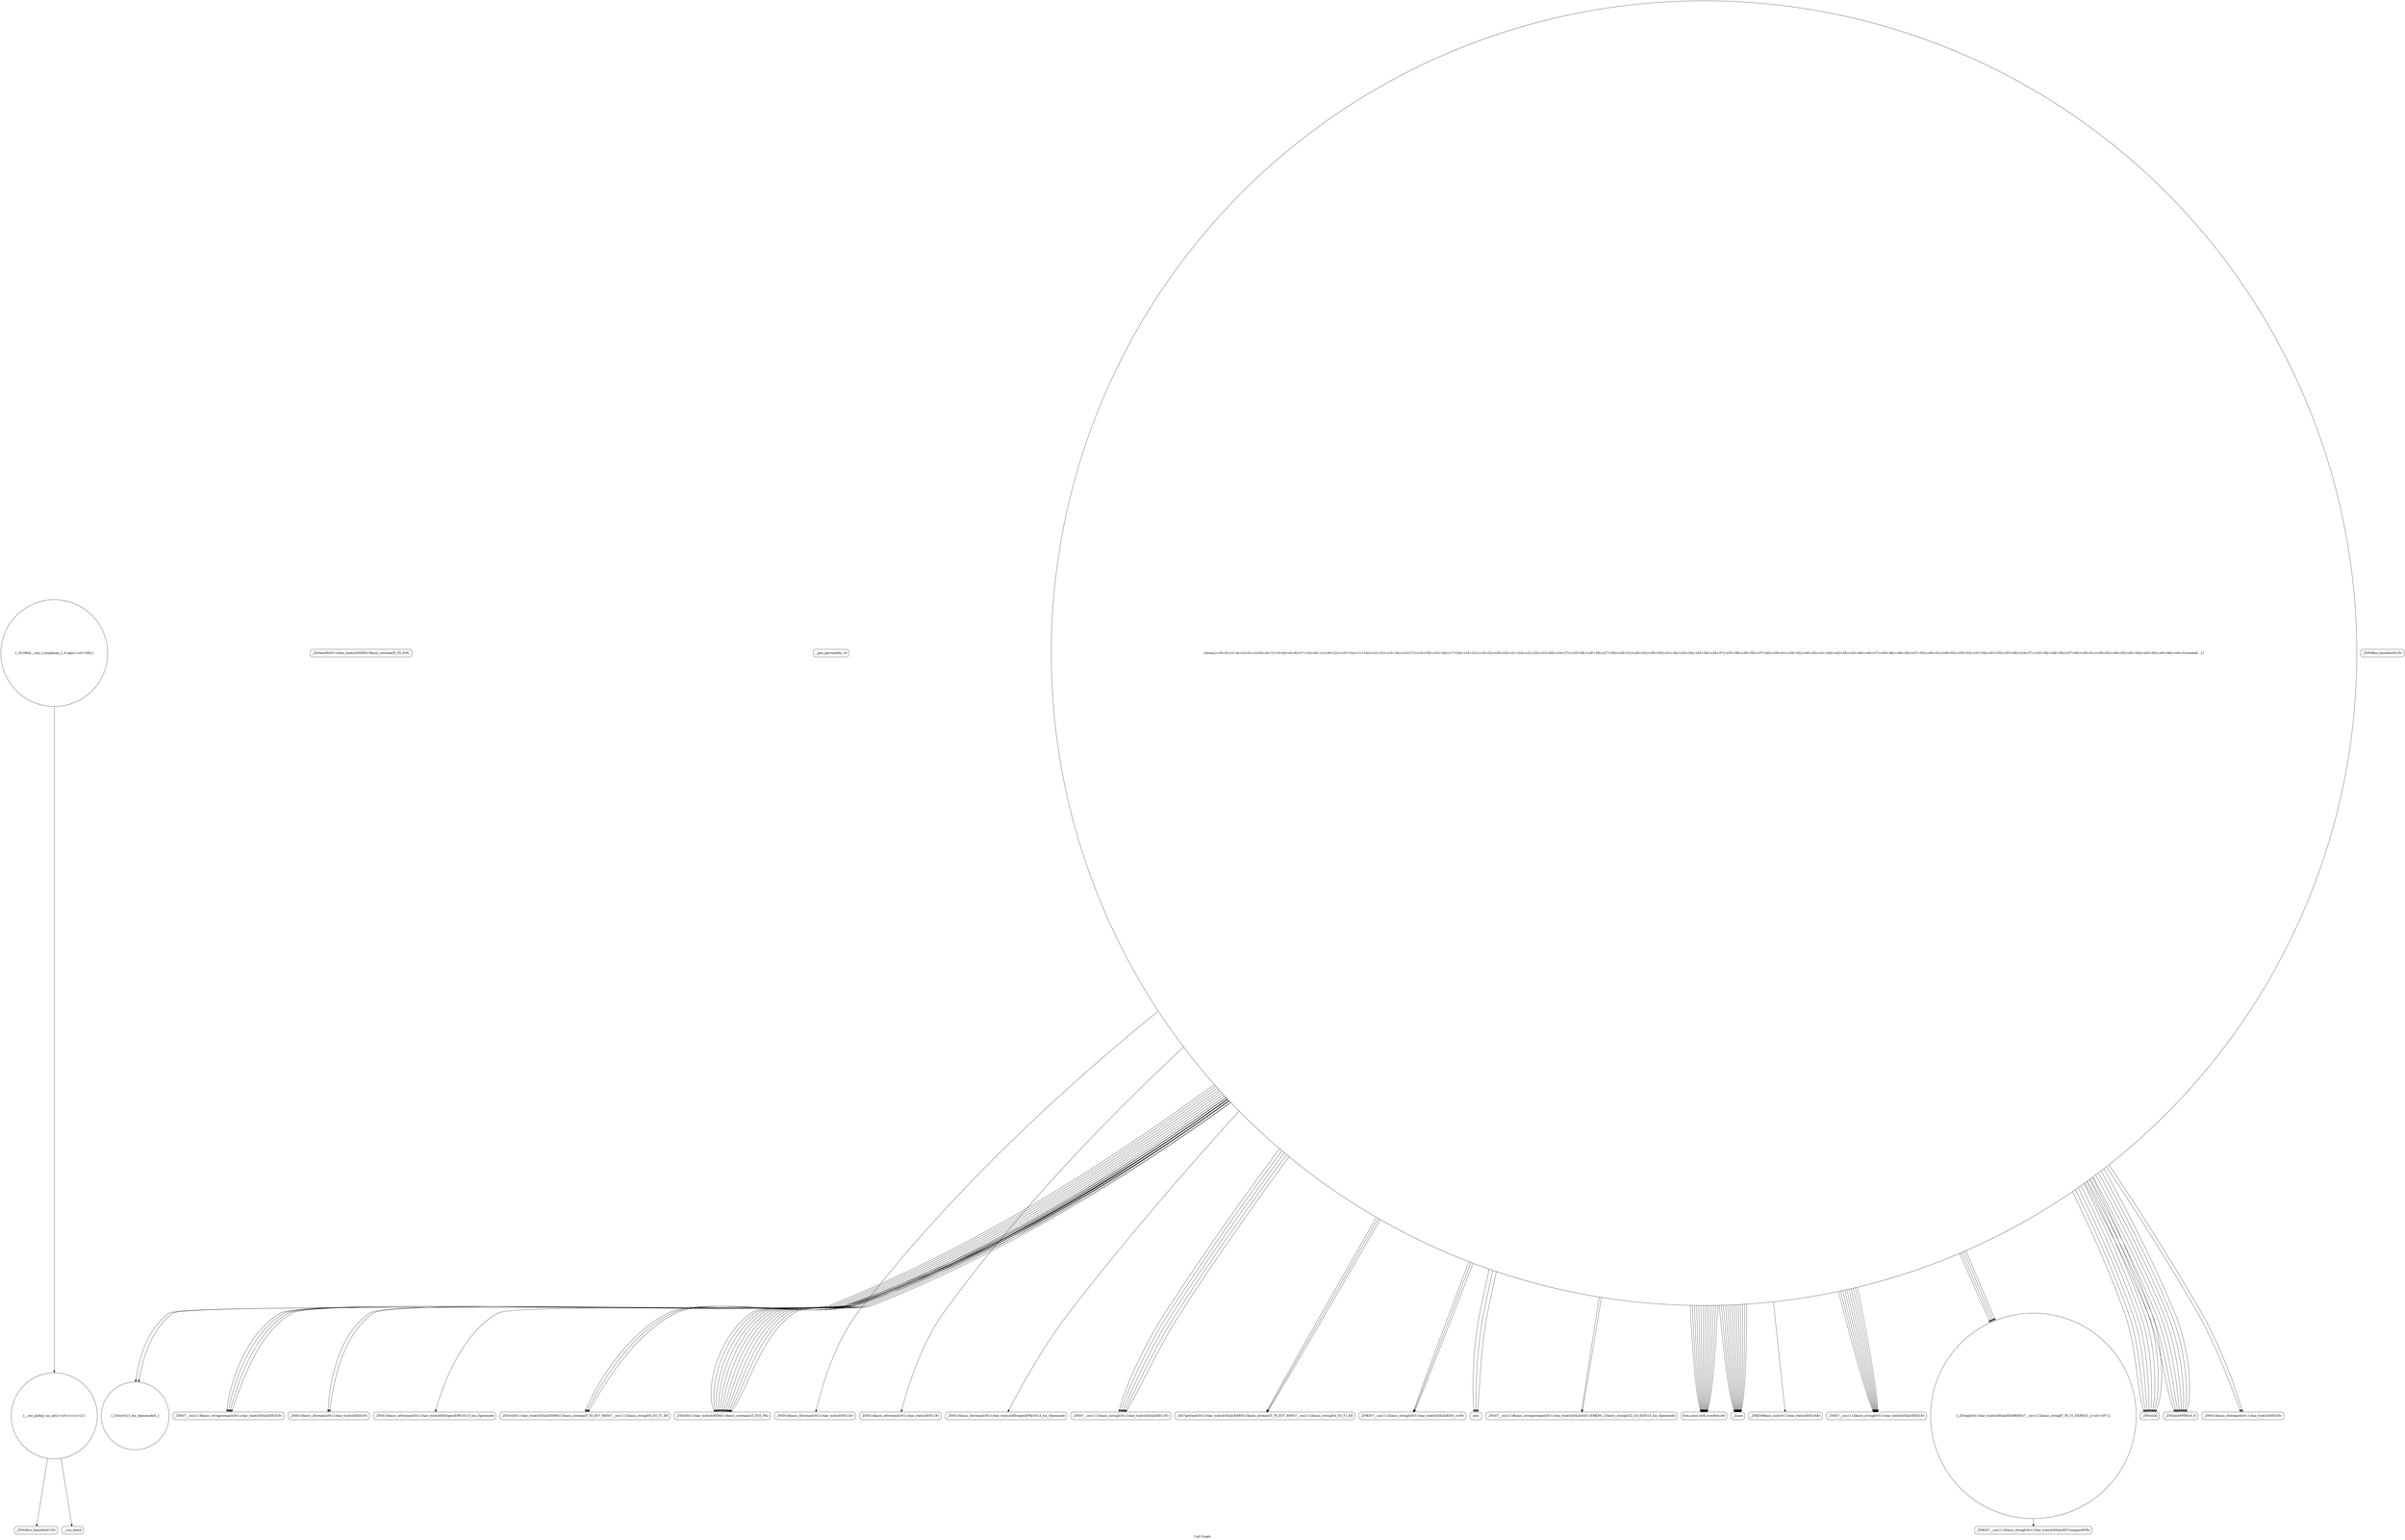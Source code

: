 digraph "Call Graph" {
	label="Call Graph";

	Node0x55b76417f660 [shape=record,shape=circle,label="{__cxx_global_var_init|{<s0>1|<s1>2}}"];
	Node0x55b76417f660:s0 -> Node0x55b76417f6e0[color=black];
	Node0x55b76417f660:s1 -> Node0x55b76432a3e0[color=black];
	Node0x55b76432af60 [shape=record,shape=Mrecord,label="{_ZSt4endlIcSt11char_traitsIcEERSt13basic_ostreamIT_T0_ES6_}"];
	Node0x55b76432a5e0 [shape=record,shape=Mrecord,label="{__gxx_personality_v0}"];
	Node0x55b76432a960 [shape=record,shape=circle,label="{_ZStorSt13_Ios_OpenmodeS_}"];
	Node0x55b76432ace0 [shape=record,shape=Mrecord,label="{_ZNSt7__cxx1118basic_stringstreamIcSt11char_traitsIcESaIcEED1Ev}"];
	Node0x55b76432a360 [shape=record,shape=Mrecord,label="{_ZNSt8ios_base4InitD1Ev}"];
	Node0x55b76432b060 [shape=record,shape=Mrecord,label="{_ZNSt14basic_ifstreamIcSt11char_traitsIcEED1Ev}"];
	Node0x55b76432a6e0 [shape=record,shape=Mrecord,label="{_ZNSt14basic_ofstreamIcSt11char_traitsIcEE4openEPKcSt13_Ios_Openmode}"];
	Node0x55b76432aa60 [shape=record,shape=Mrecord,label="{_ZStrsIcSt11char_traitsIcESaIcEERSt13basic_istreamIT_T0_ES7_RNSt7__cxx1112basic_stringIS4_S5_T1_EE}"];
	Node0x55b76432ade0 [shape=record,shape=Mrecord,label="{_ZStlsISt11char_traitsIcEERSt13basic_ostreamIcT_ES5_PKc}"];
	Node0x55b76432a460 [shape=record,shape=circle,label="{main|{<s0>3|<s1>4|<s2>5|<s3>6|<s4>7|<s5>8|<s6>9|<s7>10|<s8>11|<s9>12|<s10>13|<s11>14|<s12>15|<s13>16|<s14>17|<s15>18|<s16>19|<s17>20|<s18>21|<s19>22|<s20>23|<s21>24|<s22>25|<s23>26|<s24>27|<s25>28|<s26>29|<s27>30|<s28>31|<s29>32|<s30>33|<s31>34|<s32>35|<s33>36|<s34>37|<s35>38|<s36>39|<s37>40|<s38>41|<s39>42|<s40>43|<s41>44|<s42>45|<s43>46|<s44>47|<s45>48|<s46>49|<s47>50|<s48>51|<s49>52|<s50>53|<s51>54|<s52>55|<s53>56|<s54>57|<s55>58|<s56>59|<s57>60|<s58>61|<s59>62|<s60>63|<s61>64|<s62>65|<s63>66|<s64>truncated...}}"];
	Node0x55b76432a460:s0 -> Node0x55b76432a4e0[color=black];
	Node0x55b76432a460:s1 -> Node0x55b76432a560[color=black];
	Node0x55b76432a460:s2 -> Node0x55b76432a660[color=black];
	Node0x55b76432a460:s3 -> Node0x55b76432a6e0[color=black];
	Node0x55b76432a460:s4 -> Node0x55b76432a760[color=black];
	Node0x55b76432a460:s5 -> Node0x55b76432a7e0[color=black];
	Node0x55b76432a460:s6 -> Node0x55b76432a8e0[color=black];
	Node0x55b76432a460:s7 -> Node0x55b76432a860[color=black];
	Node0x55b76432a460:s8 -> Node0x55b76432a760[color=black];
	Node0x55b76432a460:s9 -> Node0x55b76432a7e0[color=black];
	Node0x55b76432a460:s10 -> Node0x55b76432a960[color=black];
	Node0x55b76432a460:s11 -> Node0x55b76432a9e0[color=black];
	Node0x55b76432a460:s12 -> Node0x55b76432a760[color=black];
	Node0x55b76432a460:s13 -> Node0x55b76432aa60[color=black];
	Node0x55b76432a460:s14 -> Node0x55b76432a8e0[color=black];
	Node0x55b76432a460:s15 -> Node0x55b76432a860[color=black];
	Node0x55b76432a460:s16 -> Node0x55b76432aa60[color=black];
	Node0x55b76432a460:s17 -> Node0x55b76432aae0[color=black];
	Node0x55b76432a460:s18 -> Node0x55b76432ab60[color=black];
	Node0x55b76432a460:s19 -> Node0x55b76432aae0[color=black];
	Node0x55b76432a460:s20 -> Node0x55b76432ab60[color=black];
	Node0x55b76432a460:s21 -> Node0x55b76432a760[color=black];
	Node0x55b76432a460:s22 -> Node0x55b76432a7e0[color=black];
	Node0x55b76432a460:s23 -> Node0x55b76432a960[color=black];
	Node0x55b76432a460:s24 -> Node0x55b76432a9e0[color=black];
	Node0x55b76432a460:s25 -> Node0x55b76432a760[color=black];
	Node0x55b76432a460:s26 -> Node0x55b76432aa60[color=black];
	Node0x55b76432a460:s27 -> Node0x55b76432abe0[color=black];
	Node0x55b76432a460:s28 -> Node0x55b76432a8e0[color=black];
	Node0x55b76432a460:s29 -> Node0x55b76432a860[color=black];
	Node0x55b76432a460:s30 -> Node0x55b76432ac60[color=black];
	Node0x55b76432a460:s31 -> Node0x55b76432ace0[color=black];
	Node0x55b76432a460:s32 -> Node0x55b76432ac60[color=black];
	Node0x55b76432a460:s33 -> Node0x55b76432ace0[color=black];
	Node0x55b76432a460:s34 -> Node0x55b76432ac60[color=black];
	Node0x55b76432a460:s35 -> Node0x55b76432ac60[color=black];
	Node0x55b76432a460:s36 -> Node0x55b76432ad60[color=black];
	Node0x55b76432a460:s37 -> Node0x55b76432aae0[color=black];
	Node0x55b76432a460:s38 -> Node0x55b76432ab60[color=black];
	Node0x55b76432a460:s39 -> Node0x55b76432aae0[color=black];
	Node0x55b76432a460:s40 -> Node0x55b76432ab60[color=black];
	Node0x55b76432a460:s41 -> Node0x55b76432aae0[color=black];
	Node0x55b76432a460:s42 -> Node0x55b76432ab60[color=black];
	Node0x55b76432a460:s43 -> Node0x55b76432ade0[color=black];
	Node0x55b76432a460:s44 -> Node0x55b76432ae60[color=black];
	Node0x55b76432a460:s45 -> Node0x55b76432ade0[color=black];
	Node0x55b76432a460:s46 -> Node0x55b76432aee0[color=black];
	Node0x55b76432a460:s47 -> Node0x55b76432ae60[color=black];
	Node0x55b76432a460:s48 -> Node0x55b76432ade0[color=black];
	Node0x55b76432a460:s49 -> Node0x55b76432aee0[color=black];
	Node0x55b76432a460:s50 -> Node0x55b76432ad60[color=black];
	Node0x55b76432a460:s51 -> Node0x55b76432aae0[color=black];
	Node0x55b76432a460:s52 -> Node0x55b76432ab60[color=black];
	Node0x55b76432a460:s53 -> Node0x55b76432aae0[color=black];
	Node0x55b76432a460:s54 -> Node0x55b76432ab60[color=black];
	Node0x55b76432a460:s55 -> Node0x55b76432aae0[color=black];
	Node0x55b76432a460:s56 -> Node0x55b76432ab60[color=black];
	Node0x55b76432a460:s57 -> Node0x55b76432ade0[color=black];
	Node0x55b76432a460:s58 -> Node0x55b76432ae60[color=black];
	Node0x55b76432a460:s59 -> Node0x55b76432ade0[color=black];
	Node0x55b76432a460:s60 -> Node0x55b76432aee0[color=black];
	Node0x55b76432a460:s61 -> Node0x55b76432ae60[color=black];
	Node0x55b76432a460:s62 -> Node0x55b76432ade0[color=black];
	Node0x55b76432a460:s63 -> Node0x55b76432aee0[color=black];
	Node0x55b76432a460:s64 -> Node0x55b76432ad60[color=black];
	Node0x55b76432a460:s64 -> Node0x55b76432aae0[color=black];
	Node0x55b76432a460:s64 -> Node0x55b76432ab60[color=black];
	Node0x55b76432a460:s64 -> Node0x55b76432aae0[color=black];
	Node0x55b76432a460:s64 -> Node0x55b76432ab60[color=black];
	Node0x55b76432a460:s64 -> Node0x55b76432aae0[color=black];
	Node0x55b76432a460:s64 -> Node0x55b76432ab60[color=black];
	Node0x55b76432a460:s64 -> Node0x55b76432ade0[color=black];
	Node0x55b76432a460:s64 -> Node0x55b76432ae60[color=black];
	Node0x55b76432a460:s64 -> Node0x55b76432ade0[color=black];
	Node0x55b76432a460:s64 -> Node0x55b76432aee0[color=black];
	Node0x55b76432a460:s64 -> Node0x55b76432ae60[color=black];
	Node0x55b76432a460:s64 -> Node0x55b76432ade0[color=black];
	Node0x55b76432a460:s64 -> Node0x55b76432aee0[color=black];
	Node0x55b76432a460:s64 -> Node0x55b76432ad60[color=black];
	Node0x55b76432a460:s64 -> Node0x55b76432aae0[color=black];
	Node0x55b76432a460:s64 -> Node0x55b76432ab60[color=black];
	Node0x55b76432a460:s64 -> Node0x55b76432aae0[color=black];
	Node0x55b76432a460:s64 -> Node0x55b76432ab60[color=black];
	Node0x55b76432a460:s64 -> Node0x55b76432aae0[color=black];
	Node0x55b76432a460:s64 -> Node0x55b76432ab60[color=black];
	Node0x55b76432a460:s64 -> Node0x55b76432ade0[color=black];
	Node0x55b76432a460:s64 -> Node0x55b76432ae60[color=black];
	Node0x55b76432a460:s64 -> Node0x55b76432ade0[color=black];
	Node0x55b76432a460:s64 -> Node0x55b76432aee0[color=black];
	Node0x55b76432a460:s64 -> Node0x55b76432ae60[color=black];
	Node0x55b76432a460:s64 -> Node0x55b76432ade0[color=black];
	Node0x55b76432a460:s64 -> Node0x55b76432aee0[color=black];
	Node0x55b76432a460:s64 -> Node0x55b76432ac60[color=black];
	Node0x55b76432a460:s64 -> Node0x55b76432ace0[color=black];
	Node0x55b76432a460:s64 -> Node0x55b76432ac60[color=black];
	Node0x55b76432a460:s64 -> Node0x55b76432ac60[color=black];
	Node0x55b76432a460:s64 -> Node0x55b76432ace0[color=black];
	Node0x55b76432a460:s64 -> Node0x55b76432ac60[color=black];
	Node0x55b76432a460:s64 -> Node0x55b76432ac60[color=black];
	Node0x55b76432a460:s64 -> Node0x55b76432afe0[color=black];
	Node0x55b76432a460:s64 -> Node0x55b76432b060[color=black];
	Node0x55b76432a460:s64 -> Node0x55b76432ac60[color=black];
	Node0x55b76432a460:s64 -> Node0x55b76432afe0[color=black];
	Node0x55b76432a460:s64 -> Node0x55b76432b060[color=black];
	Node0x55b76432b160 [shape=record,shape=circle,label="{_GLOBAL__sub_I_toughman_1_0.cpp|{<s0>108}}"];
	Node0x55b76432b160:s0 -> Node0x55b76417f660[color=black];
	Node0x55b76432a7e0 [shape=record,shape=Mrecord,label="{_ZSt7getlineIcSt11char_traitsIcESaIcEERSt13basic_istreamIT_T0_ES7_RNSt7__cxx1112basic_stringIS4_S5_T1_EE}"];
	Node0x55b76432ab60 [shape=record,shape=Mrecord,label="{_Znam}"];
	Node0x55b76432aee0 [shape=record,shape=Mrecord,label="{_ZNSolsEPFRSoS_E}"];
	Node0x55b76432a560 [shape=record,shape=Mrecord,label="{_ZNSt14basic_ofstreamIcSt11char_traitsIcEEC1Ev}"];
	Node0x55b76432a8e0 [shape=record,shape=Mrecord,label="{_ZNKSt7__cxx1112basic_stringIcSt11char_traitsIcESaIcEE5c_strEv}"];
	Node0x55b76432ac60 [shape=record,shape=Mrecord,label="{_ZNSt7__cxx1112basic_stringIcSt11char_traitsIcESaIcEED1Ev}"];
	Node0x55b76417f6e0 [shape=record,shape=Mrecord,label="{_ZNSt8ios_base4InitC1Ev}"];
	Node0x55b76432afe0 [shape=record,shape=Mrecord,label="{_ZNSt14basic_ofstreamIcSt11char_traitsIcEED1Ev}"];
	Node0x55b76432a660 [shape=record,shape=Mrecord,label="{_ZNSt14basic_ifstreamIcSt11char_traitsIcEE4openEPKcSt13_Ios_Openmode}"];
	Node0x55b76432a9e0 [shape=record,shape=Mrecord,label="{_ZNSt7__cxx1118basic_stringstreamIcSt11char_traitsIcESaIcEEC1ERKNS_12basic_stringIcS2_S3_EESt13_Ios_Openmode}"];
	Node0x55b76432ad60 [shape=record,shape=circle,label="{_ZSteqIcSt11char_traitsIcESaIcEEbRKNSt7__cxx1112basic_stringIT_T0_T1_EEPKS5_|{<s0>107}}"];
	Node0x55b76432ad60:s0 -> Node0x55b76432b0e0[color=black];
	Node0x55b76432a3e0 [shape=record,shape=Mrecord,label="{__cxa_atexit}"];
	Node0x55b76432b0e0 [shape=record,shape=Mrecord,label="{_ZNKSt7__cxx1112basic_stringIcSt11char_traitsIcESaIcEE7compareEPKc}"];
	Node0x55b76432a760 [shape=record,shape=Mrecord,label="{_ZNSt7__cxx1112basic_stringIcSt11char_traitsIcESaIcEEC1Ev}"];
	Node0x55b76432aae0 [shape=record,shape=Mrecord,label="{llvm.umul.with.overflow.i64}"];
	Node0x55b76432ae60 [shape=record,shape=Mrecord,label="{_ZNSolsEi}"];
	Node0x55b76432a4e0 [shape=record,shape=Mrecord,label="{_ZNSt14basic_ifstreamIcSt11char_traitsIcEEC1Ev}"];
	Node0x55b76432a860 [shape=record,shape=Mrecord,label="{atoi}"];
	Node0x55b76432abe0 [shape=record,shape=Mrecord,label="{_ZNKSt9basic_iosIcSt11char_traitsIcEEcvbEv}"];
}
